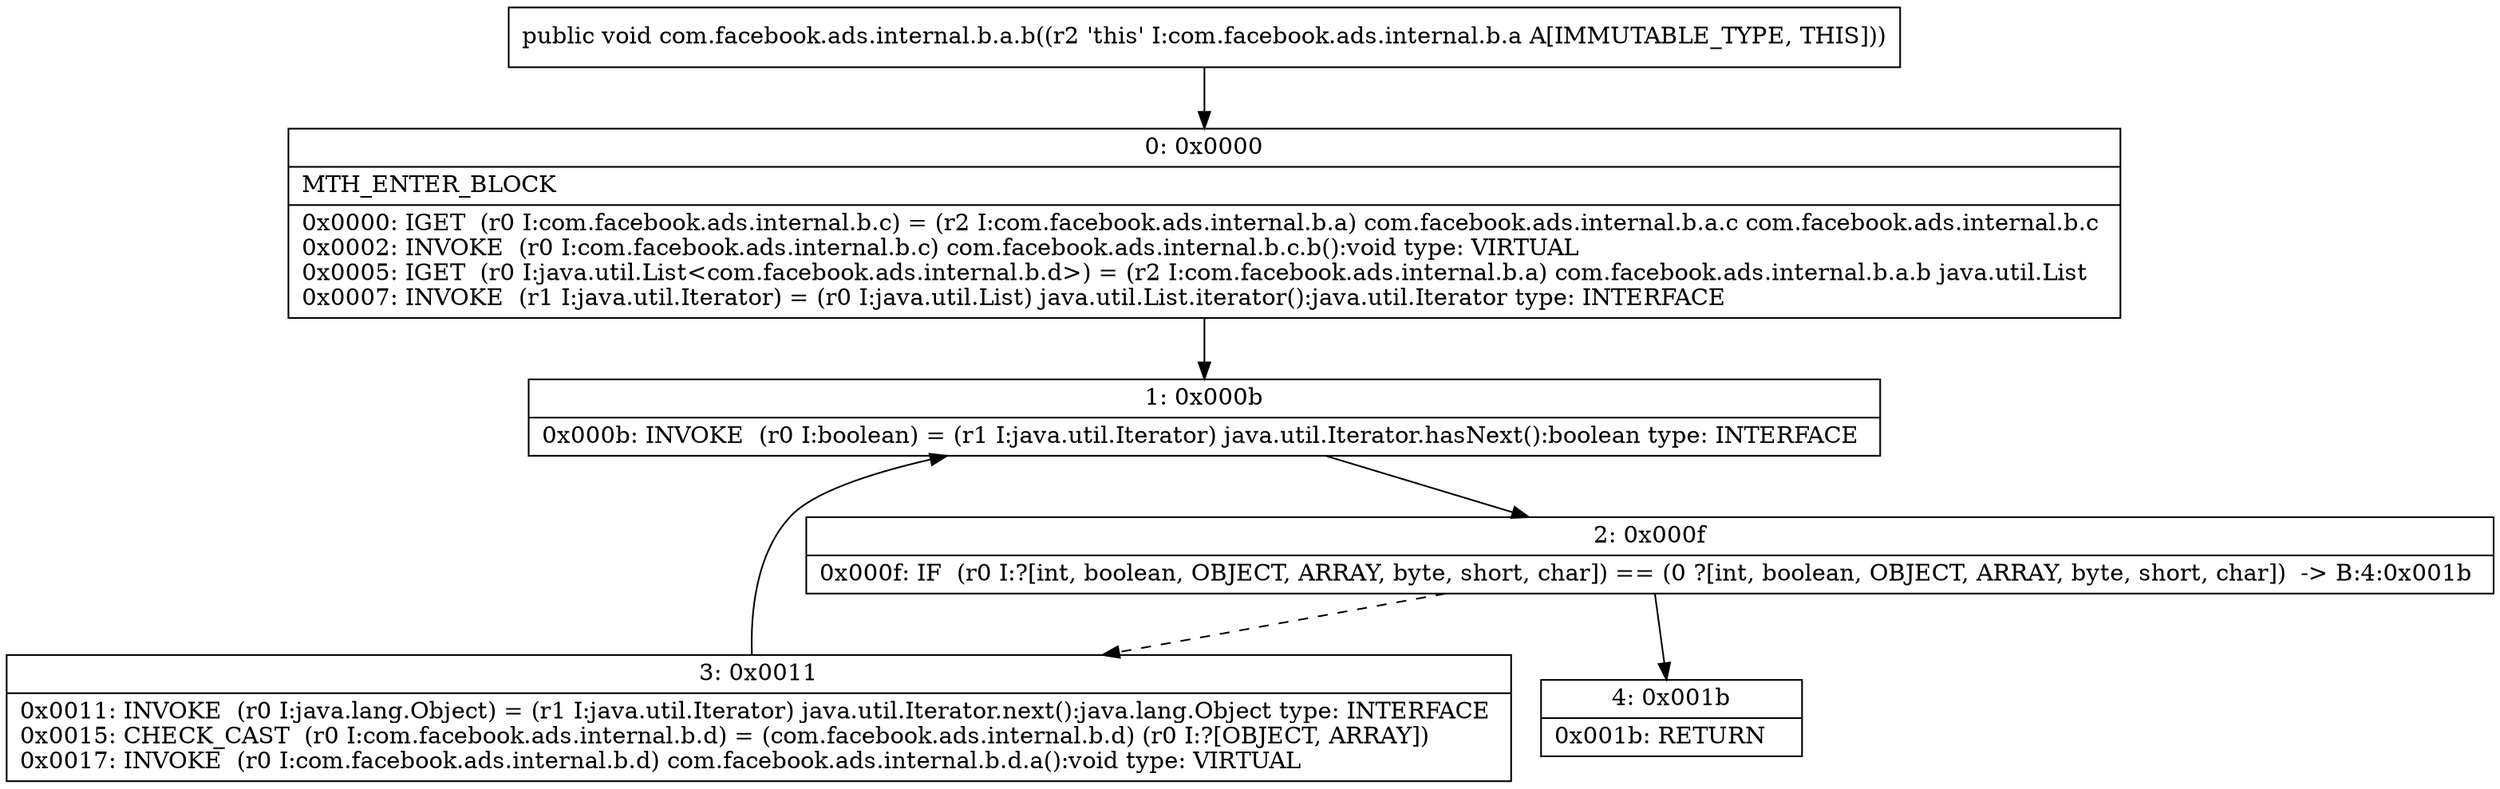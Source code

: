 digraph "CFG forcom.facebook.ads.internal.b.a.b()V" {
Node_0 [shape=record,label="{0\:\ 0x0000|MTH_ENTER_BLOCK\l|0x0000: IGET  (r0 I:com.facebook.ads.internal.b.c) = (r2 I:com.facebook.ads.internal.b.a) com.facebook.ads.internal.b.a.c com.facebook.ads.internal.b.c \l0x0002: INVOKE  (r0 I:com.facebook.ads.internal.b.c) com.facebook.ads.internal.b.c.b():void type: VIRTUAL \l0x0005: IGET  (r0 I:java.util.List\<com.facebook.ads.internal.b.d\>) = (r2 I:com.facebook.ads.internal.b.a) com.facebook.ads.internal.b.a.b java.util.List \l0x0007: INVOKE  (r1 I:java.util.Iterator) = (r0 I:java.util.List) java.util.List.iterator():java.util.Iterator type: INTERFACE \l}"];
Node_1 [shape=record,label="{1\:\ 0x000b|0x000b: INVOKE  (r0 I:boolean) = (r1 I:java.util.Iterator) java.util.Iterator.hasNext():boolean type: INTERFACE \l}"];
Node_2 [shape=record,label="{2\:\ 0x000f|0x000f: IF  (r0 I:?[int, boolean, OBJECT, ARRAY, byte, short, char]) == (0 ?[int, boolean, OBJECT, ARRAY, byte, short, char])  \-\> B:4:0x001b \l}"];
Node_3 [shape=record,label="{3\:\ 0x0011|0x0011: INVOKE  (r0 I:java.lang.Object) = (r1 I:java.util.Iterator) java.util.Iterator.next():java.lang.Object type: INTERFACE \l0x0015: CHECK_CAST  (r0 I:com.facebook.ads.internal.b.d) = (com.facebook.ads.internal.b.d) (r0 I:?[OBJECT, ARRAY]) \l0x0017: INVOKE  (r0 I:com.facebook.ads.internal.b.d) com.facebook.ads.internal.b.d.a():void type: VIRTUAL \l}"];
Node_4 [shape=record,label="{4\:\ 0x001b|0x001b: RETURN   \l}"];
MethodNode[shape=record,label="{public void com.facebook.ads.internal.b.a.b((r2 'this' I:com.facebook.ads.internal.b.a A[IMMUTABLE_TYPE, THIS])) }"];
MethodNode -> Node_0;
Node_0 -> Node_1;
Node_1 -> Node_2;
Node_2 -> Node_3[style=dashed];
Node_2 -> Node_4;
Node_3 -> Node_1;
}

